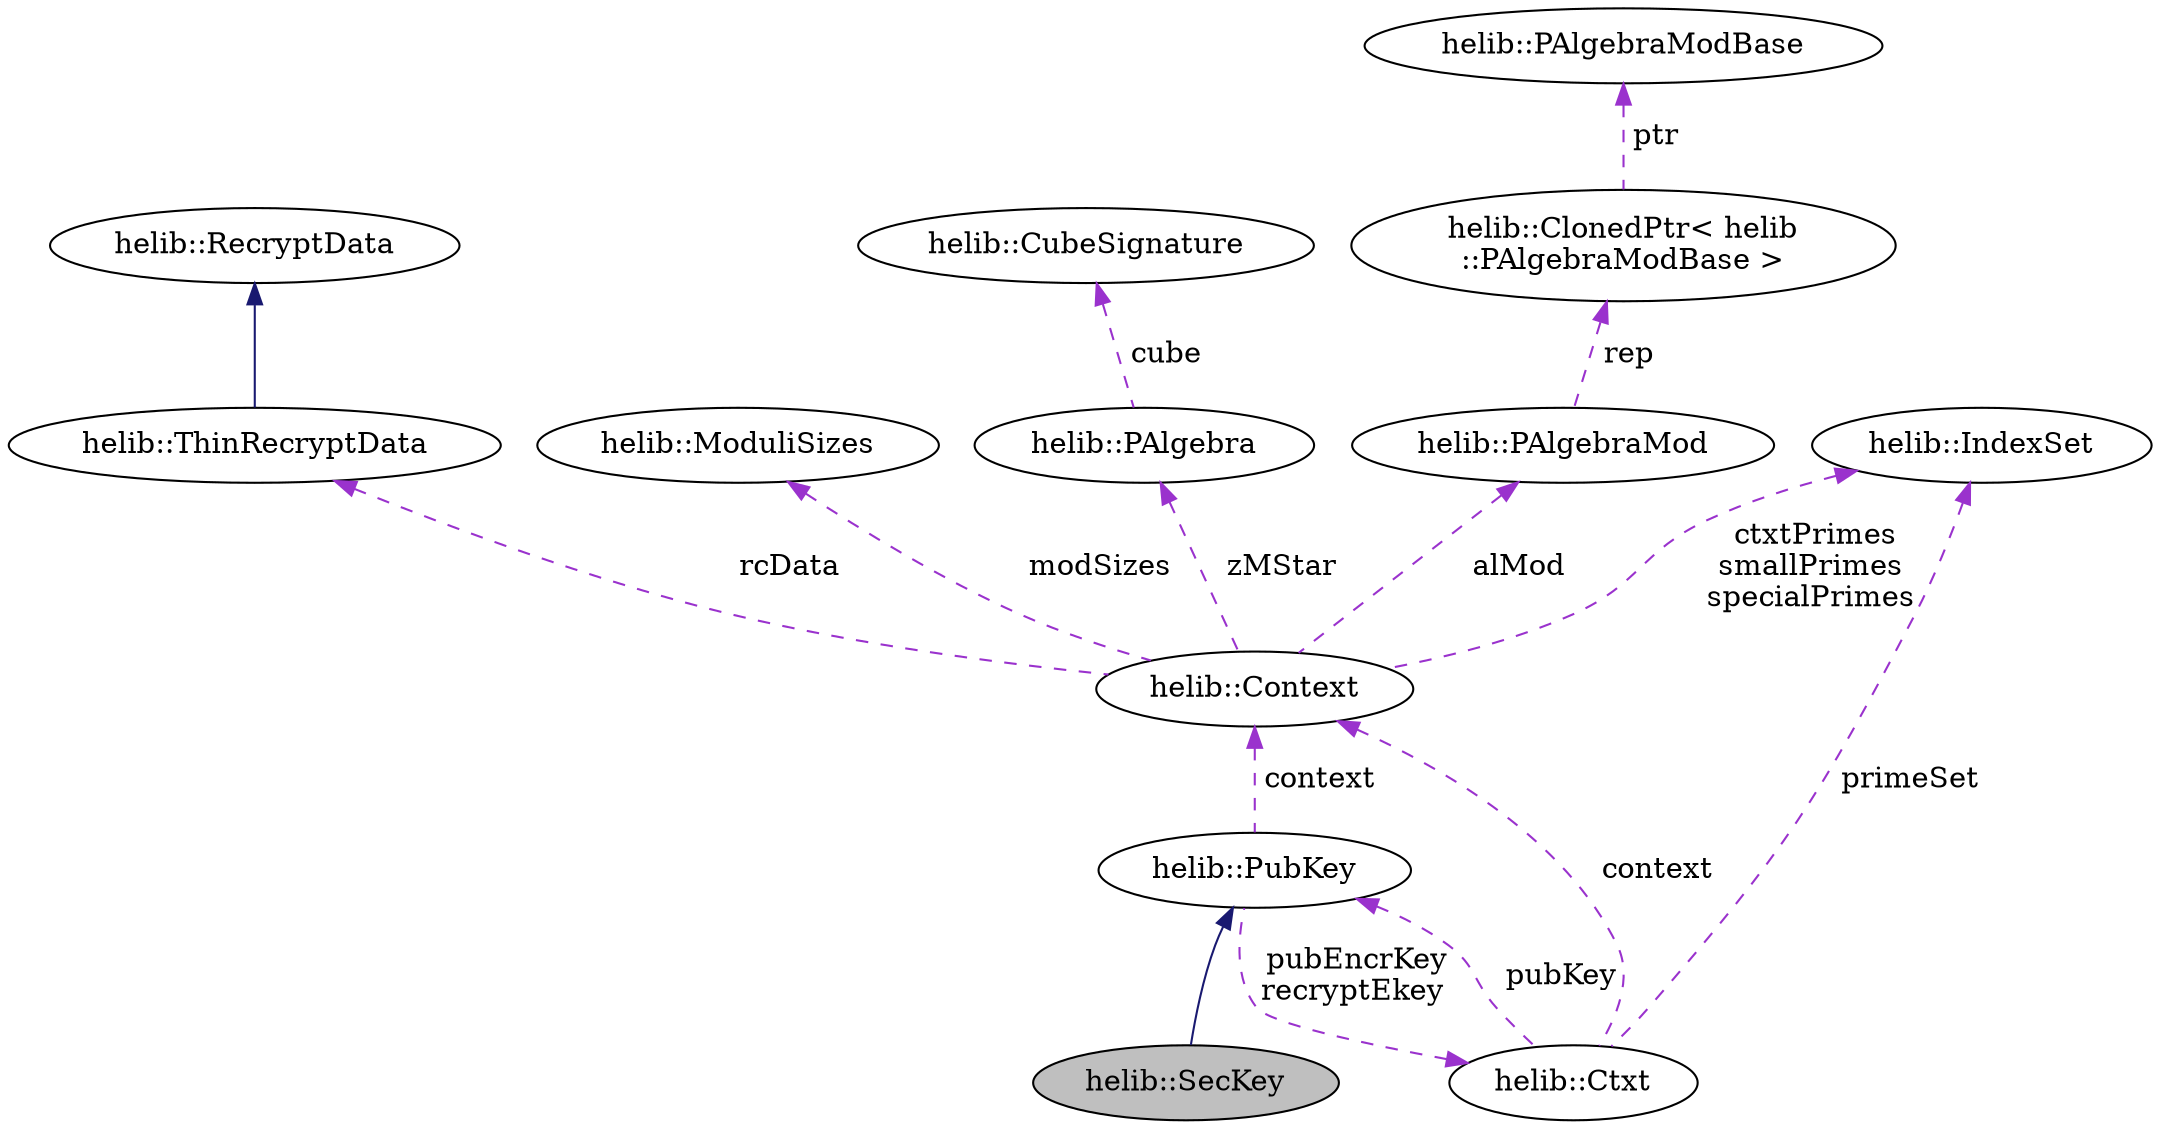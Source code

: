 digraph "helib::SecKey"
{
  N2 [label="helib::SecKey",color="black", fillcolor="grey75", style="filled", fontcolor="black"];
  N3 -> N2 [dir="back",color="midnightblue",style="solid"];
  N3 [label="helib::PubKey",color="black", fillcolor="white", style="filled",tooltip="The public key. "];
  N4 -> N3 [dir="back",color="darkorchid3",style="dashed",label=" pubEncrKey\nrecryptEkey" ];
  N4 [label="helib::Ctxt",color="black", fillcolor="white", style="filled",tooltip="A Ctxt object holds a single ciphertext. "];
  N5 -> N4 [dir="back",color="darkorchid3",style="dashed",label=" context" ];
  N5 [label="helib::Context",color="black", fillcolor="white", style="filled",tooltip="Maintaining the HE scheme parameters. "];
  N6 -> N5 [dir="back",color="darkorchid3",style="dashed",label=" modSizes" ];
  N6 [label="helib::ModuliSizes",color="black", fillcolor="white", style="filled",tooltip="A helper class to map required modulo-sizes to primeSets. "];
  N7 -> N5 [dir="back",color="darkorchid3",style="dashed",label=" rcData" ];
  N7 [label="helib::ThinRecryptData",color="black", fillcolor="white", style="filled",tooltip="Same as above, but for \"thin\" bootstrapping, where the slots are assumed to contain constants..."];
  N8 -> N7 [dir="back",color="midnightblue",style="solid"];
  N8 [label="helib::RecryptData",color="black", fillcolor="white", style="filled",tooltip="A structure to hold recryption-related data inside the Context. "];
  N9 -> N5 [dir="back",color="darkorchid3",style="dashed",label=" ctxtPrimes\nsmallPrimes\nspecialPrimes" ];
  N9 [label="helib::IndexSet",color="black", fillcolor="white", style="filled",tooltip="A dynamic set of non-negative integers. "];
  N10 -> N5 [dir="back",color="darkorchid3",style="dashed",label=" zMStar" ];
  N10 [label="helib::PAlgebra",color="black", fillcolor="white", style="filled",tooltip="The structure of (Z/mZ)* /(p) "];
  N11 -> N10 [dir="back",color="darkorchid3",style="dashed",label=" cube" ];
  N11 [label="helib::CubeSignature",color="black", fillcolor="white", style="filled",tooltip="Holds a vector of dimensions for a hypercube and some additional data. "];
  N12 -> N5 [dir="back",color="darkorchid3",style="dashed",label=" alMod" ];
  N12 [label="helib::PAlgebraMod",color="black", fillcolor="white", style="filled",tooltip="The structure of Z[X]/(Phi_m(X), p) "];
  N13 -> N12 [dir="back",color="darkorchid3",style="dashed",label=" rep" ];
  N13 [label="helib::ClonedPtr\< helib\l::PAlgebraModBase \>",color="black", fillcolor="white", style="filled"];
  N14 -> N13 [dir="back",color="darkorchid3",style="dashed",label=" ptr" ];
  N14 [label="helib::PAlgebraModBase",color="black", fillcolor="white", style="filled",tooltip="Virtual base class for PAlgebraMod. "];
  N9 -> N4 [dir="back",color="darkorchid3",style="dashed",label=" primeSet" ];
  N3 -> N4 [dir="back",color="darkorchid3",style="dashed",label=" pubKey" ];
  N5 -> N3 [dir="back",color="darkorchid3",style="dashed",label=" context" ];
}
digraph "helib::SecKey"
{
  N0 [label="helib::SecKey",color="black", fillcolor="grey75", style="filled", fontcolor="black"];
  N1 -> N0 [dir="back",color="midnightblue",style="solid"];
  N1 [label="helib::PubKey",color="black", fillcolor="white", style="filled",tooltip="The public key. "];
}
